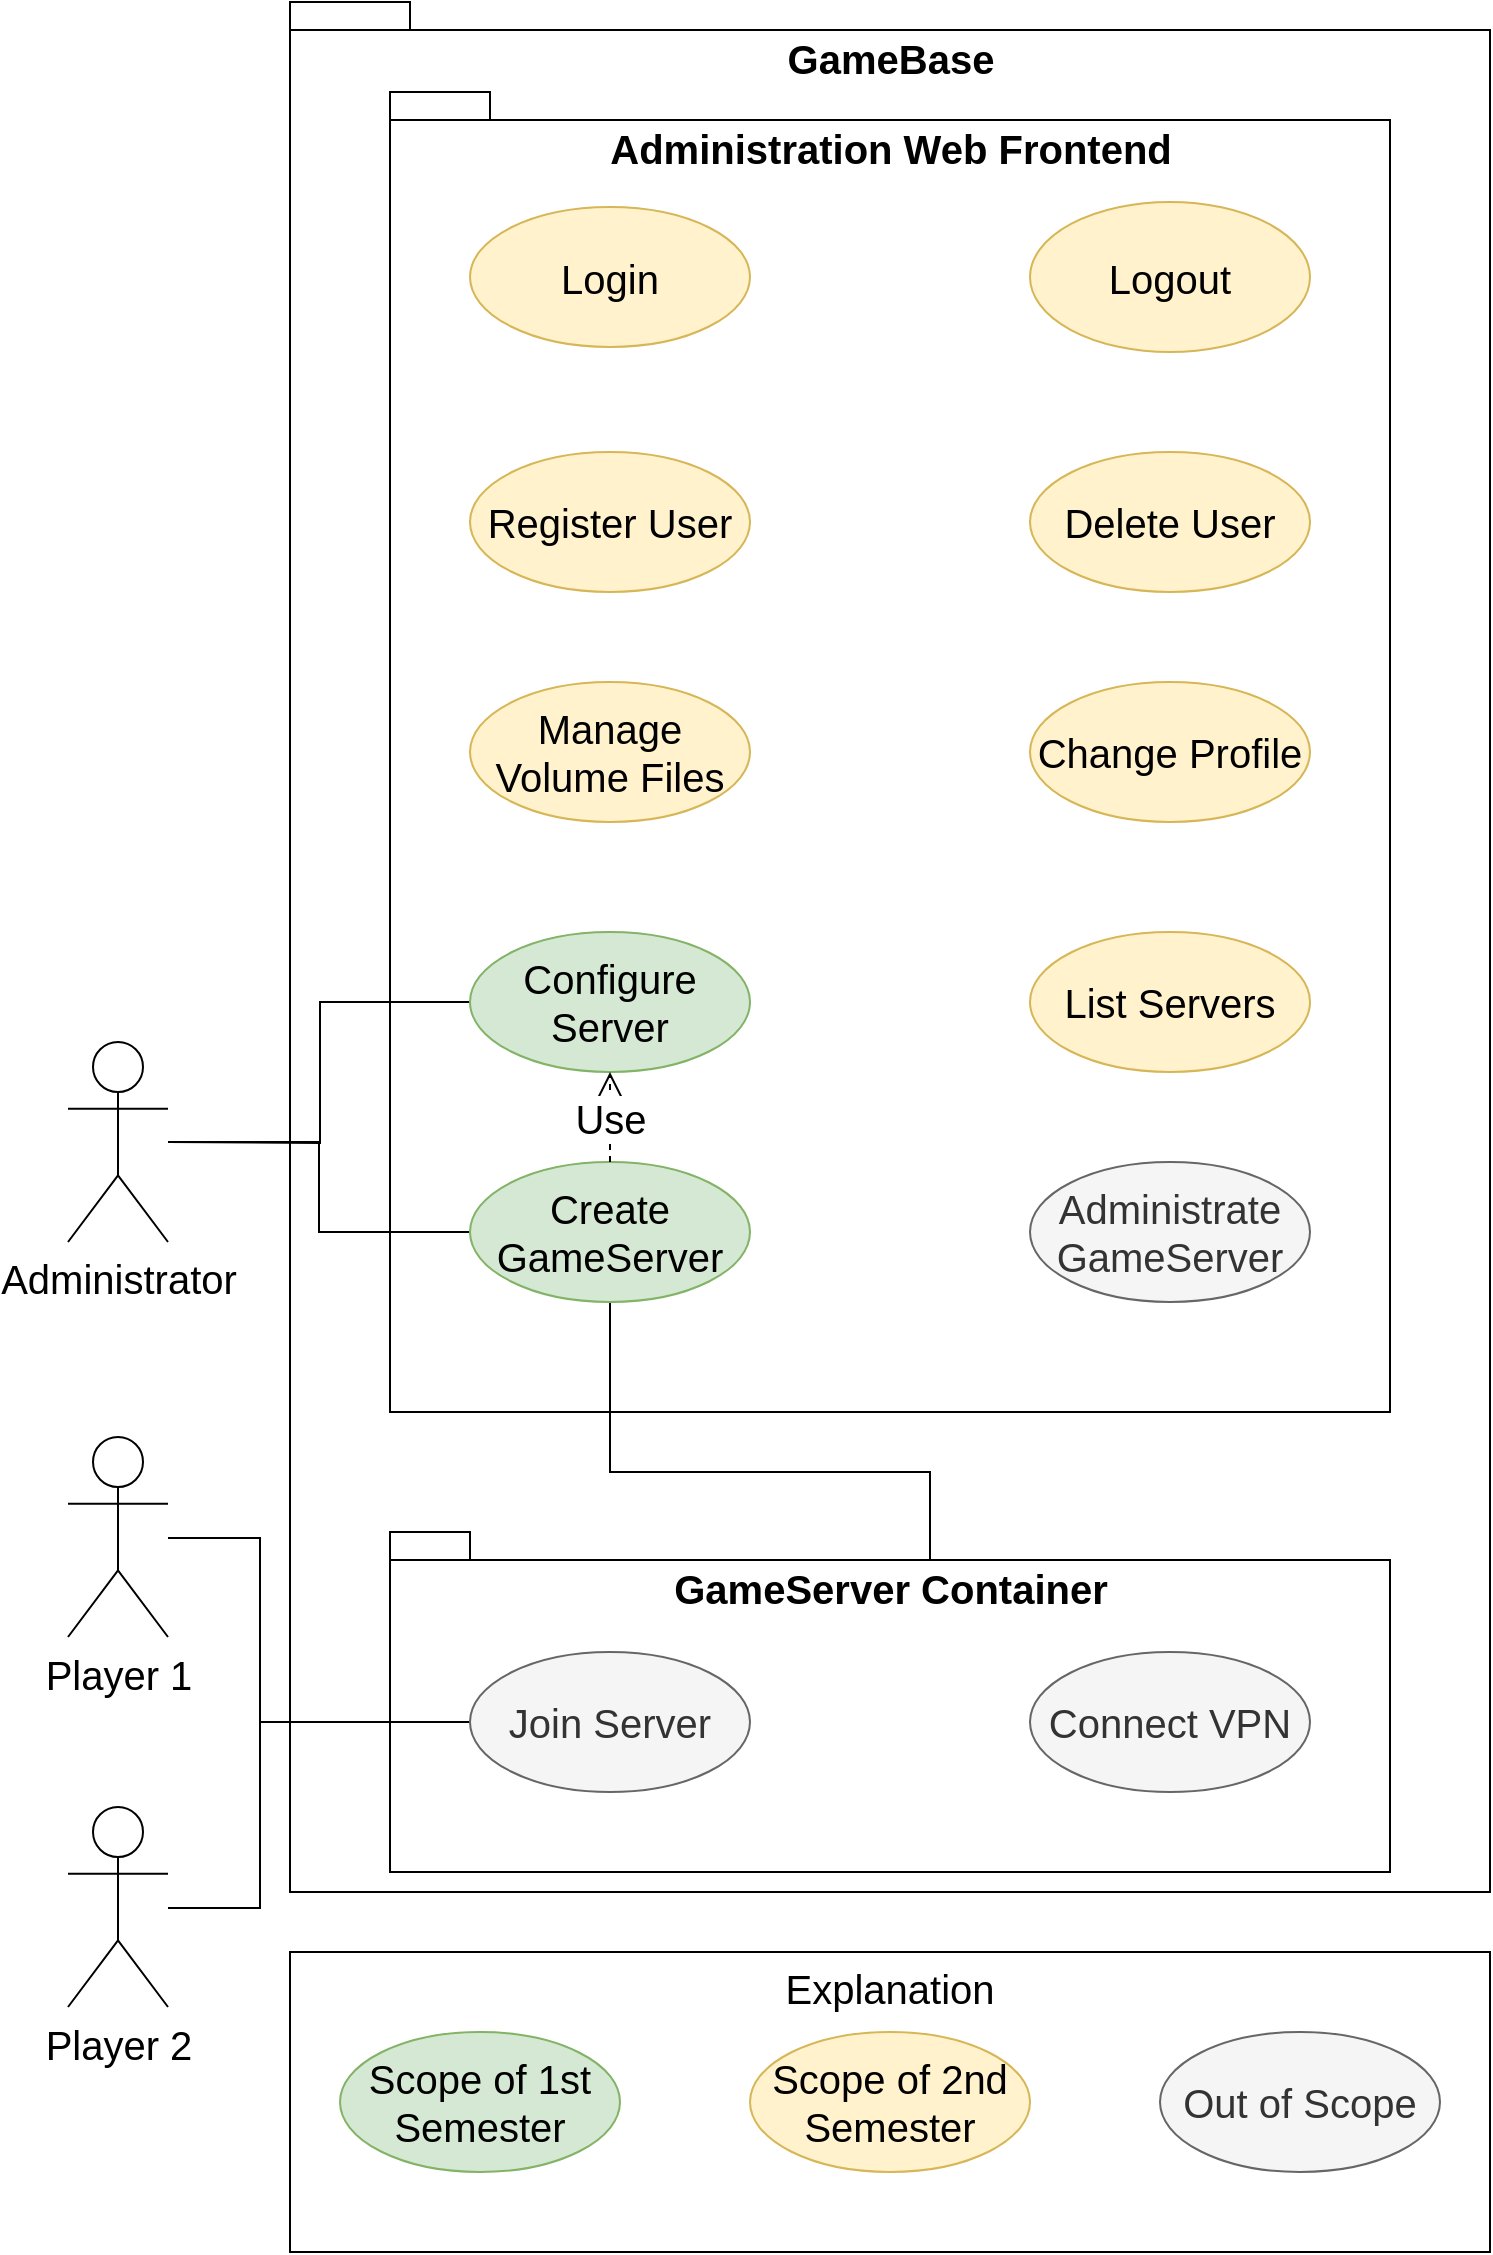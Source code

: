 <mxfile version="13.0.8" type="device"><diagram name="Page-1" id="b5b7bab2-c9e2-2cf4-8b2a-24fd1a2a6d21"><mxGraphModel dx="2249" dy="718" grid="1" gridSize="15" guides="1" tooltips="1" connect="1" arrows="1" fold="1" page="1" pageScale="1" pageWidth="827" pageHeight="1169" background="#ffffff" math="0" shadow="0"><root><mxCell id="0"/><mxCell id="1" parent="0"/><mxCell id="aMtUGewFgZfIobsJGwsP-12" value="GameBase" style="shape=folder;fontStyle=1;spacingTop=10;tabWidth=40;tabHeight=14;tabPosition=left;html=1;horizontal=1;verticalAlign=top;fontSize=20;" parent="1" vertex="1"><mxGeometry x="-660" y="15" width="600" height="945" as="geometry"/></mxCell><mxCell id="XHfsPGkrcOlwziah_s3d-1" value="Administration Web Frontend" style="shape=folder;fontStyle=1;spacingTop=10;tabWidth=40;tabHeight=14;tabPosition=left;html=1;horizontal=1;verticalAlign=top;fontSize=20;" parent="1" vertex="1"><mxGeometry x="-610" y="60" width="500" height="660" as="geometry"/></mxCell><mxCell id="myyHmQ-YjBC9cfETUZPN-2" style="edgeStyle=orthogonalEdgeStyle;rounded=0;orthogonalLoop=1;jettySize=auto;html=1;entryX=0;entryY=0.5;entryDx=0;entryDy=0;endArrow=none;endFill=0;" parent="1" target="fSCPhxxmwJZwLJEbPhCf-1" edge="1"><mxGeometry relative="1" as="geometry"><mxPoint x="-721" y="585" as="sourcePoint"/></mxGeometry></mxCell><mxCell id="myyHmQ-YjBC9cfETUZPN-3" style="edgeStyle=orthogonalEdgeStyle;rounded=0;orthogonalLoop=1;jettySize=auto;html=1;entryX=0;entryY=0.5;entryDx=0;entryDy=0;endArrow=none;endFill=0;" parent="1" source="aMtUGewFgZfIobsJGwsP-1" target="zY865QYLOpo9Yj9sh0C6-1" edge="1"><mxGeometry relative="1" as="geometry"/></mxCell><mxCell id="aMtUGewFgZfIobsJGwsP-1" value="&lt;font style=&quot;font-size: 20px&quot;&gt;Administrator&lt;/font&gt;" style="shape=umlActor;verticalLabelPosition=bottom;labelBackgroundColor=#ffffff;verticalAlign=top;html=1;align=center;" parent="1" vertex="1"><mxGeometry x="-771" y="535" width="50" height="100" as="geometry"/></mxCell><mxCell id="aMtUGewFgZfIobsJGwsP-7" value="&lt;font style=&quot;font-size: 20px&quot;&gt;Player 1&lt;/font&gt;" style="shape=umlActor;verticalLabelPosition=bottom;labelBackgroundColor=#ffffff;verticalAlign=top;html=1;" parent="1" vertex="1"><mxGeometry x="-771" y="732.5" width="50" height="100" as="geometry"/></mxCell><mxCell id="aMtUGewFgZfIobsJGwsP-26" value="&lt;font style=&quot;font-size: 20px&quot;&gt;Player 2&lt;/font&gt;" style="shape=umlActor;verticalLabelPosition=bottom;labelBackgroundColor=#ffffff;verticalAlign=top;html=1;" parent="1" vertex="1"><mxGeometry x="-771" y="917.5" width="50" height="100" as="geometry"/></mxCell><mxCell id="aMtUGewFgZfIobsJGwsP-53" value="&lt;div&gt;Explanation&lt;/div&gt;" style="rounded=0;whiteSpace=wrap;html=1;fontSize=20;align=center;verticalAlign=top;" parent="1" vertex="1"><mxGeometry x="-660" y="990" width="600" height="150" as="geometry"/></mxCell><mxCell id="aMtUGewFgZfIobsJGwsP-52" value="Out of Scope" style="ellipse;whiteSpace=wrap;html=1;fontSize=20;align=center;fillColor=#f5f5f5;strokeColor=#666666;fontColor=#333333;" parent="1" vertex="1"><mxGeometry x="-225" y="1030" width="140" height="70" as="geometry"/></mxCell><mxCell id="aMtUGewFgZfIobsJGwsP-48" value="Scope of 1st Semester" style="ellipse;whiteSpace=wrap;html=1;fontSize=20;align=center;fillColor=#d5e8d4;strokeColor=#82b366;" parent="1" vertex="1"><mxGeometry x="-635" y="1030" width="140" height="70" as="geometry"/></mxCell><mxCell id="aMtUGewFgZfIobsJGwsP-49" value="Scope of 2nd Semester" style="ellipse;whiteSpace=wrap;html=1;fontSize=20;align=center;fillColor=#fff2cc;strokeColor=#d6b656;" parent="1" vertex="1"><mxGeometry x="-430" y="1030" width="140" height="70" as="geometry"/></mxCell><mxCell id="Sl7CaFsUDAHap8gMWPlL-1" value="GameServer Container" style="shape=folder;fontStyle=1;spacingTop=10;tabWidth=40;tabHeight=14;tabPosition=left;html=1;horizontal=1;verticalAlign=top;fontSize=20;" parent="1" vertex="1"><mxGeometry x="-610" y="780" width="500" height="170" as="geometry"/></mxCell><mxCell id="68-4NCskAroWswZgDOyu-1" style="edgeStyle=orthogonalEdgeStyle;rounded=0;orthogonalLoop=1;jettySize=auto;html=1;exitX=0;exitY=0.5;exitDx=0;exitDy=0;endArrow=none;endFill=0;" parent="1" source="7iyI9A6LBdhxO9a7vaV9-1" target="aMtUGewFgZfIobsJGwsP-7" edge="1"><mxGeometry relative="1" as="geometry"><Array as="points"><mxPoint x="-675" y="875"/><mxPoint x="-675" y="783"/></Array></mxGeometry></mxCell><mxCell id="ycbS0dwjdMBKZY645fiB-1" style="edgeStyle=orthogonalEdgeStyle;rounded=0;orthogonalLoop=1;jettySize=auto;html=1;exitX=0;exitY=0.5;exitDx=0;exitDy=0;endArrow=none;endFill=0;" parent="1" source="7iyI9A6LBdhxO9a7vaV9-1" edge="1"><mxGeometry relative="1" as="geometry"><mxPoint x="-721" y="968" as="targetPoint"/><Array as="points"><mxPoint x="-675" y="875"/><mxPoint x="-675" y="968"/><mxPoint x="-721" y="968"/></Array></mxGeometry></mxCell><mxCell id="7iyI9A6LBdhxO9a7vaV9-1" value="&lt;div&gt;Join Server&lt;/div&gt;" style="ellipse;whiteSpace=wrap;html=1;fontSize=20;fillColor=#f5f5f5;strokeColor=#666666;fontColor=#333333;" parent="1" vertex="1"><mxGeometry x="-570" y="840" width="140" height="70" as="geometry"/></mxCell><mxCell id="AhyV86m8wpLijCIUtmA6-1" value="&lt;div&gt;Connect VPN&lt;/div&gt;" style="ellipse;whiteSpace=wrap;html=1;fontSize=20;fillColor=#f5f5f5;strokeColor=#666666;fontColor=#333333;" parent="1" vertex="1"><mxGeometry x="-290" y="840" width="140" height="70" as="geometry"/></mxCell><mxCell id="Hcqh0386n5h86RwIhOk_-1" value="Login" style="ellipse;whiteSpace=wrap;html=1;fontSize=20;align=center;fillColor=#fff2cc;strokeColor=#d6b656;" parent="1" vertex="1"><mxGeometry x="-570" y="117.5" width="140" height="70" as="geometry"/></mxCell><mxCell id="429tv0mnuRsAAGOyGc2n-1" value="Logout" style="ellipse;whiteSpace=wrap;html=1;fontSize=20;align=center;fillColor=#fff2cc;strokeColor=#d6b656;" parent="1" vertex="1"><mxGeometry x="-290" y="115" width="140" height="75" as="geometry"/></mxCell><mxCell id="z4q58mXeD6_XqYtislck-1" value="Register User" style="ellipse;whiteSpace=wrap;html=1;fontSize=20;align=center;fillColor=#fff2cc;strokeColor=#d6b656;" parent="1" vertex="1"><mxGeometry x="-570" y="240" width="140" height="70" as="geometry"/></mxCell><mxCell id="QlHbaMKydzyoPzI6PKO4-1" value="Delete User" style="ellipse;whiteSpace=wrap;html=1;fontSize=20;align=center;fillColor=#fff2cc;strokeColor=#d6b656;" parent="1" vertex="1"><mxGeometry x="-290" y="240" width="140" height="70" as="geometry"/></mxCell><mxCell id="3z1KAFkhxh3OdudPDPqU-1" value="Change Profile" style="ellipse;whiteSpace=wrap;html=1;fontSize=20;align=center;fillColor=#fff2cc;strokeColor=#d6b656;" parent="1" vertex="1"><mxGeometry x="-290" y="355" width="140" height="70" as="geometry"/></mxCell><mxCell id="3kkygYcvWJKNb4xqZDk8-1" value="Manage Volume Files" style="ellipse;whiteSpace=wrap;html=1;fontSize=20;align=center;fillColor=#fff2cc;strokeColor=#d6b656;" parent="1" vertex="1"><mxGeometry x="-570" y="355" width="140" height="70" as="geometry"/></mxCell><mxCell id="M_tO2A_ixPoB1ydevPCC-1" value="Administrate GameServer" style="ellipse;whiteSpace=wrap;html=1;fontSize=20;align=center;fillColor=#f5f5f5;strokeColor=#666666;fontColor=#333333;" parent="1" vertex="1"><mxGeometry x="-290" y="595" width="140" height="70" as="geometry"/></mxCell><mxCell id="fzYORnO1wf5SehdmVtnh-1" style="edgeStyle=orthogonalEdgeStyle;rounded=0;orthogonalLoop=1;jettySize=auto;html=1;exitX=0.5;exitY=1;exitDx=0;exitDy=0;entryX=0;entryY=0;entryDx=270;entryDy=14;entryPerimeter=0;endArrow=none;endFill=0;" parent="1" source="zY865QYLOpo9Yj9sh0C6-1" target="Sl7CaFsUDAHap8gMWPlL-1" edge="1"><mxGeometry relative="1" as="geometry"><Array as="points"><mxPoint x="-500" y="750"/><mxPoint x="-340" y="750"/></Array></mxGeometry></mxCell><mxCell id="zY865QYLOpo9Yj9sh0C6-1" value="Create GameServer" style="ellipse;whiteSpace=wrap;html=1;fontSize=20;fillColor=#d5e8d4;strokeColor=#82b366;" parent="1" vertex="1"><mxGeometry x="-570" y="595" width="140" height="70" as="geometry"/></mxCell><mxCell id="fSCPhxxmwJZwLJEbPhCf-1" value="Configure Server" style="ellipse;whiteSpace=wrap;html=1;fontSize=20;fillColor=#d5e8d4;strokeColor=#82b366;" parent="1" vertex="1"><mxGeometry x="-570" y="480" width="140" height="70" as="geometry"/></mxCell><mxCell id="scx2MlIuNW2ayL3mQZ6S-1" value="List Servers" style="ellipse;whiteSpace=wrap;html=1;fontSize=20;align=center;fillColor=#fff2cc;strokeColor=#d6b656;" parent="1" vertex="1"><mxGeometry x="-290" y="480" width="140" height="70" as="geometry"/></mxCell><mxCell id="_Vevfg6fDXgv-GT69VpL-1" value="Use" style="endArrow=open;endSize=12;dashed=1;html=1;fontSize=20;entryX=0.5;entryY=1;entryDx=0;entryDy=0;exitX=0.5;exitY=0;exitDx=0;exitDy=0;" parent="1" source="zY865QYLOpo9Yj9sh0C6-1" target="fSCPhxxmwJZwLJEbPhCf-1" edge="1"><mxGeometry width="160" relative="1" as="geometry"><mxPoint x="-495" y="425" as="sourcePoint"/><mxPoint x="-495" y="370" as="targetPoint"/></mxGeometry></mxCell></root></mxGraphModel></diagram></mxfile>